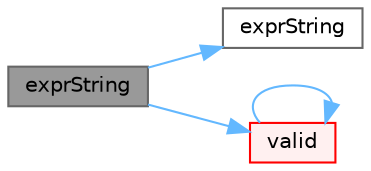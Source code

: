 digraph "exprString"
{
 // LATEX_PDF_SIZE
  bgcolor="transparent";
  edge [fontname=Helvetica,fontsize=10,labelfontname=Helvetica,labelfontsize=10];
  node [fontname=Helvetica,fontsize=10,shape=box,height=0.2,width=0.4];
  rankdir="LR";
  Node1 [id="Node000001",label="exprString",height=0.2,width=0.4,color="gray40", fillcolor="grey60", style="filled", fontcolor="black",tooltip=" "];
  Node1 -> Node2 [id="edge1_Node000001_Node000002",color="steelblue1",style="solid",tooltip=" "];
  Node2 [id="Node000002",label="exprString",height=0.2,width=0.4,color="grey40", fillcolor="white", style="filled",URL="$classFoam_1_1expressions_1_1exprString.html#a41499ddb136320149a5bd52cc3508f55",tooltip=" "];
  Node1 -> Node3 [id="edge2_Node000001_Node000003",color="steelblue1",style="solid",tooltip=" "];
  Node3 [id="Node000003",label="valid",height=0.2,width=0.4,color="red", fillcolor="#FFF0F0", style="filled",URL="$classFoam_1_1expressions_1_1exprString.html#a315419f26d3c59fa143b49b90a019049",tooltip=" "];
  Node3 -> Node3 [id="edge3_Node000003_Node000003",color="steelblue1",style="solid",tooltip=" "];
}
